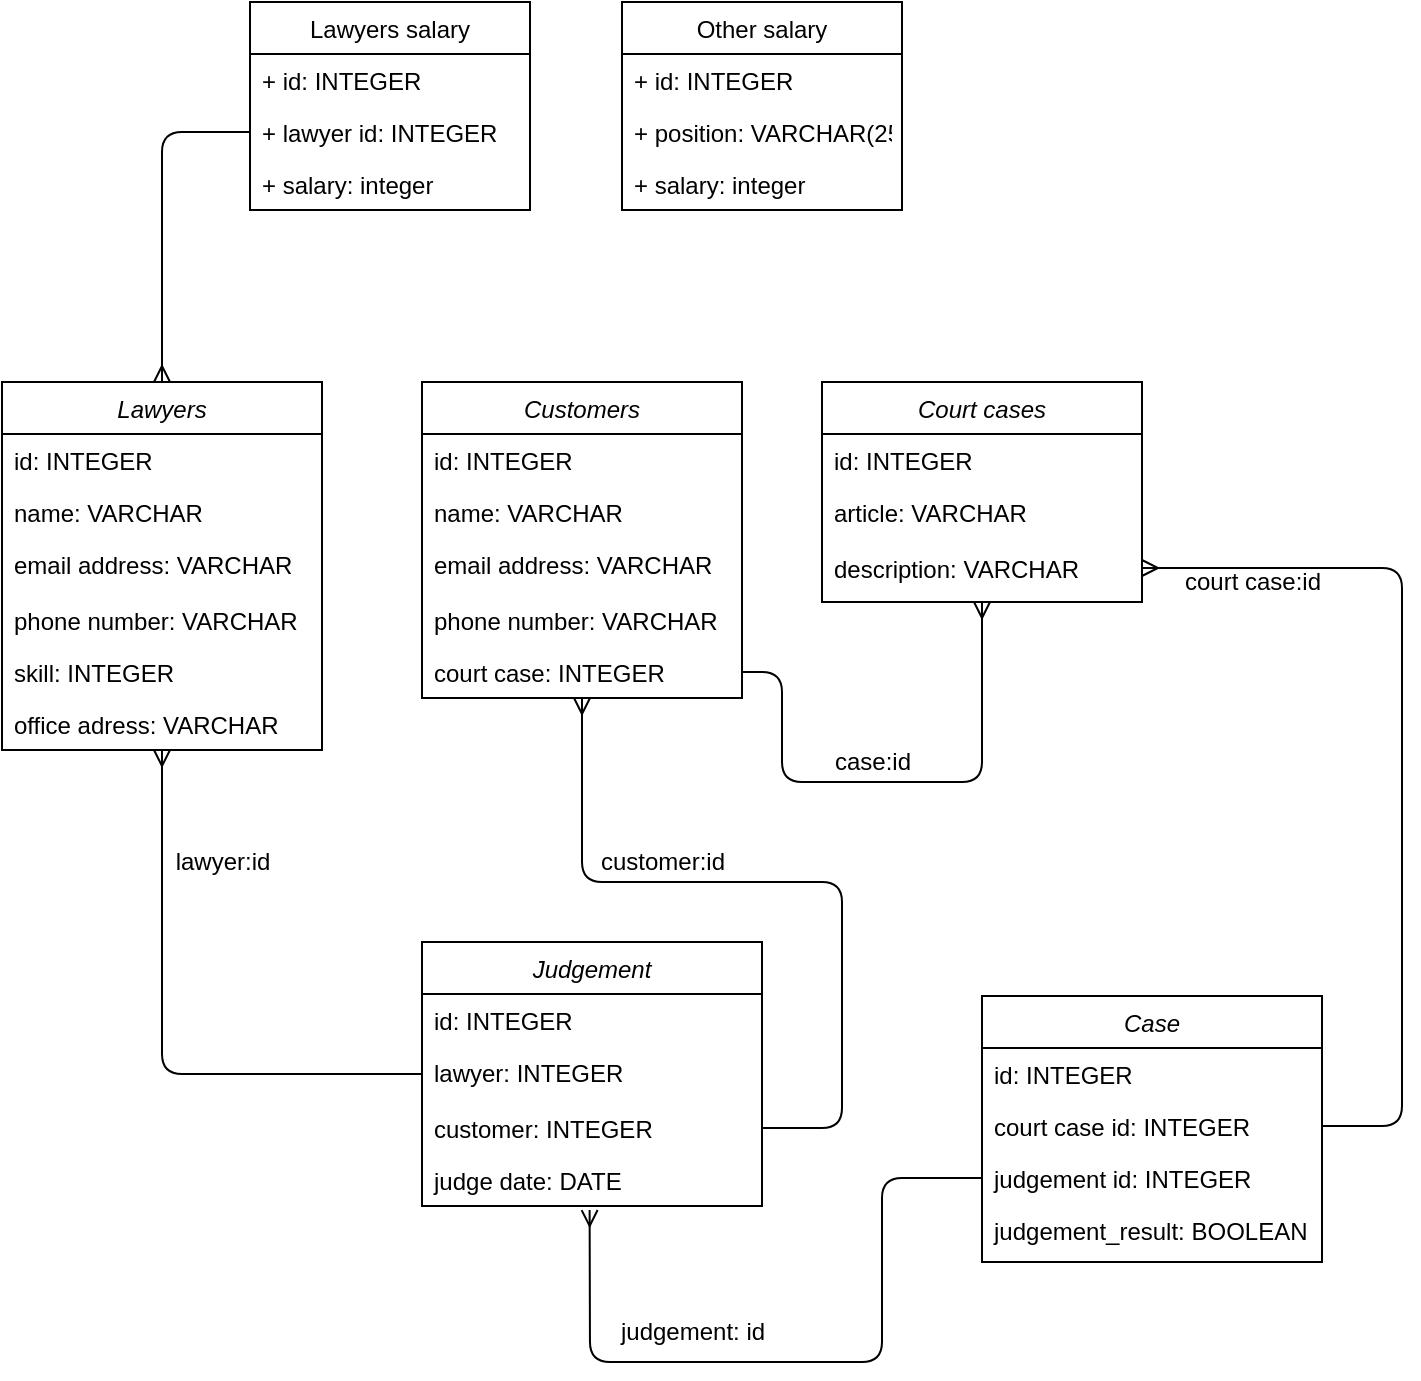 <mxfile version="16.0.2" type="device"><diagram id="C5RBs43oDa-KdzZeNtuy" name="Page-1"><mxGraphModel dx="1303" dy="2054" grid="1" gridSize="10" guides="1" tooltips="1" connect="1" arrows="1" fold="1" page="1" pageScale="1" pageWidth="827" pageHeight="1169" math="0" shadow="0"><root><mxCell id="WIyWlLk6GJQsqaUBKTNV-0"/><mxCell id="WIyWlLk6GJQsqaUBKTNV-1" parent="WIyWlLk6GJQsqaUBKTNV-0"/><mxCell id="zkfFHV4jXpPFQw0GAbJ--0" value="Lawyers" style="swimlane;fontStyle=2;align=center;verticalAlign=top;childLayout=stackLayout;horizontal=1;startSize=26;horizontalStack=0;resizeParent=1;resizeLast=0;collapsible=1;marginBottom=0;rounded=0;shadow=0;strokeWidth=1;" parent="WIyWlLk6GJQsqaUBKTNV-1" vertex="1"><mxGeometry x="220" y="120" width="160" height="184" as="geometry"><mxRectangle x="220" y="120" width="160" height="26" as="alternateBounds"/></mxGeometry></mxCell><mxCell id="lcgOgdAdc_1nlAtPbzWW-41" value="id: INTEGER" style="text;align=left;verticalAlign=top;spacingLeft=4;spacingRight=4;overflow=hidden;rotatable=0;points=[[0,0.5],[1,0.5]];portConstraint=eastwest;" parent="zkfFHV4jXpPFQw0GAbJ--0" vertex="1"><mxGeometry y="26" width="160" height="26" as="geometry"/></mxCell><mxCell id="zkfFHV4jXpPFQw0GAbJ--1" value="name: VARCHAR" style="text;align=left;verticalAlign=top;spacingLeft=4;spacingRight=4;overflow=hidden;rotatable=0;points=[[0,0.5],[1,0.5]];portConstraint=eastwest;" parent="zkfFHV4jXpPFQw0GAbJ--0" vertex="1"><mxGeometry y="52" width="160" height="26" as="geometry"/></mxCell><mxCell id="zkfFHV4jXpPFQw0GAbJ--3" value="email address: VARCHAR" style="text;align=left;verticalAlign=top;spacingLeft=4;spacingRight=4;overflow=hidden;rotatable=0;points=[[0,0.5],[1,0.5]];portConstraint=eastwest;rounded=0;shadow=0;html=0;" parent="zkfFHV4jXpPFQw0GAbJ--0" vertex="1"><mxGeometry y="78" width="160" height="28" as="geometry"/></mxCell><mxCell id="zkfFHV4jXpPFQw0GAbJ--2" value="phone number: VARCHAR" style="text;align=left;verticalAlign=top;spacingLeft=4;spacingRight=4;overflow=hidden;rotatable=0;points=[[0,0.5],[1,0.5]];portConstraint=eastwest;rounded=0;shadow=0;html=0;" parent="zkfFHV4jXpPFQw0GAbJ--0" vertex="1"><mxGeometry y="106" width="160" height="26" as="geometry"/></mxCell><mxCell id="QeIfb_Rh8CYQIauC-Pmq-0" value="skill: INTEGER" style="text;align=left;verticalAlign=top;spacingLeft=4;spacingRight=4;overflow=hidden;rotatable=0;points=[[0,0.5],[1,0.5]];portConstraint=eastwest;rounded=0;shadow=0;html=0;" parent="zkfFHV4jXpPFQw0GAbJ--0" vertex="1"><mxGeometry y="132" width="160" height="26" as="geometry"/></mxCell><mxCell id="lcgOgdAdc_1nlAtPbzWW-9" value="office adress: VARCHAR" style="text;align=left;verticalAlign=top;spacingLeft=4;spacingRight=4;overflow=hidden;rotatable=0;points=[[0,0.5],[1,0.5]];portConstraint=eastwest;rounded=0;shadow=0;html=0;" parent="zkfFHV4jXpPFQw0GAbJ--0" vertex="1"><mxGeometry y="158" width="160" height="26" as="geometry"/></mxCell><mxCell id="QeIfb_Rh8CYQIauC-Pmq-3" value="Customers" style="swimlane;fontStyle=2;align=center;verticalAlign=top;childLayout=stackLayout;horizontal=1;startSize=26;horizontalStack=0;resizeParent=1;resizeLast=0;collapsible=1;marginBottom=0;rounded=0;shadow=0;strokeWidth=1;" parent="WIyWlLk6GJQsqaUBKTNV-1" vertex="1"><mxGeometry x="430" y="120" width="160" height="158" as="geometry"><mxRectangle x="220" y="120" width="160" height="26" as="alternateBounds"/></mxGeometry></mxCell><mxCell id="QeIfb_Rh8CYQIauC-Pmq-4" value="id: INTEGER" style="text;align=left;verticalAlign=top;spacingLeft=4;spacingRight=4;overflow=hidden;rotatable=0;points=[[0,0.5],[1,0.5]];portConstraint=eastwest;" parent="QeIfb_Rh8CYQIauC-Pmq-3" vertex="1"><mxGeometry y="26" width="160" height="26" as="geometry"/></mxCell><mxCell id="lcgOgdAdc_1nlAtPbzWW-42" value="name: VARCHAR" style="text;align=left;verticalAlign=top;spacingLeft=4;spacingRight=4;overflow=hidden;rotatable=0;points=[[0,0.5],[1,0.5]];portConstraint=eastwest;" parent="QeIfb_Rh8CYQIauC-Pmq-3" vertex="1"><mxGeometry y="52" width="160" height="26" as="geometry"/></mxCell><mxCell id="QeIfb_Rh8CYQIauC-Pmq-5" value="email address: VARCHAR" style="text;align=left;verticalAlign=top;spacingLeft=4;spacingRight=4;overflow=hidden;rotatable=0;points=[[0,0.5],[1,0.5]];portConstraint=eastwest;rounded=0;shadow=0;html=0;" parent="QeIfb_Rh8CYQIauC-Pmq-3" vertex="1"><mxGeometry y="78" width="160" height="28" as="geometry"/></mxCell><mxCell id="QeIfb_Rh8CYQIauC-Pmq-6" value="phone number: VARCHAR" style="text;align=left;verticalAlign=top;spacingLeft=4;spacingRight=4;overflow=hidden;rotatable=0;points=[[0,0.5],[1,0.5]];portConstraint=eastwest;rounded=0;shadow=0;html=0;" parent="QeIfb_Rh8CYQIauC-Pmq-3" vertex="1"><mxGeometry y="106" width="160" height="26" as="geometry"/></mxCell><mxCell id="lcgOgdAdc_1nlAtPbzWW-12" value="court case: INTEGER" style="text;align=left;verticalAlign=top;spacingLeft=4;spacingRight=4;overflow=hidden;rotatable=0;points=[[0,0.5],[1,0.5]];portConstraint=eastwest;rounded=0;shadow=0;html=0;" parent="QeIfb_Rh8CYQIauC-Pmq-3" vertex="1"><mxGeometry y="132" width="160" height="26" as="geometry"/></mxCell><mxCell id="QeIfb_Rh8CYQIauC-Pmq-9" value="Court cases" style="swimlane;fontStyle=2;align=center;verticalAlign=top;childLayout=stackLayout;horizontal=1;startSize=26;horizontalStack=0;resizeParent=1;resizeLast=0;collapsible=1;marginBottom=0;rounded=0;shadow=0;strokeWidth=1;" parent="WIyWlLk6GJQsqaUBKTNV-1" vertex="1"><mxGeometry x="630" y="120" width="160" height="110" as="geometry"><mxRectangle x="220" y="120" width="160" height="26" as="alternateBounds"/></mxGeometry></mxCell><mxCell id="QeIfb_Rh8CYQIauC-Pmq-10" value="id: INTEGER" style="text;align=left;verticalAlign=top;spacingLeft=4;spacingRight=4;overflow=hidden;rotatable=0;points=[[0,0.5],[1,0.5]];portConstraint=eastwest;" parent="QeIfb_Rh8CYQIauC-Pmq-9" vertex="1"><mxGeometry y="26" width="160" height="26" as="geometry"/></mxCell><mxCell id="QeIfb_Rh8CYQIauC-Pmq-11" value="article: VARCHAR" style="text;align=left;verticalAlign=top;spacingLeft=4;spacingRight=4;overflow=hidden;rotatable=0;points=[[0,0.5],[1,0.5]];portConstraint=eastwest;rounded=0;shadow=0;html=0;" parent="QeIfb_Rh8CYQIauC-Pmq-9" vertex="1"><mxGeometry y="52" width="160" height="28" as="geometry"/></mxCell><mxCell id="QeIfb_Rh8CYQIauC-Pmq-12" value="description: VARCHAR" style="text;align=left;verticalAlign=top;spacingLeft=4;spacingRight=4;overflow=hidden;rotatable=0;points=[[0,0.5],[1,0.5]];portConstraint=eastwest;rounded=0;shadow=0;html=0;" parent="QeIfb_Rh8CYQIauC-Pmq-9" vertex="1"><mxGeometry y="80" width="160" height="26" as="geometry"/></mxCell><mxCell id="QeIfb_Rh8CYQIauC-Pmq-19" value="" style="endArrow=ERmany;html=1;entryX=0.5;entryY=1;entryDx=0;entryDy=0;exitX=0;exitY=0.5;exitDx=0;exitDy=0;endFill=0;" parent="WIyWlLk6GJQsqaUBKTNV-1" source="lcgOgdAdc_1nlAtPbzWW-25" target="zkfFHV4jXpPFQw0GAbJ--0" edge="1"><mxGeometry width="50" height="50" relative="1" as="geometry"><mxPoint x="340" y="400" as="sourcePoint"/><mxPoint x="460" y="370" as="targetPoint"/><Array as="points"><mxPoint x="300" y="466"/><mxPoint x="300" y="360"/></Array></mxGeometry></mxCell><mxCell id="QeIfb_Rh8CYQIauC-Pmq-20" value="" style="endArrow=ERmany;html=1;entryX=0.5;entryY=1;entryDx=0;entryDy=0;exitX=1;exitY=0.5;exitDx=0;exitDy=0;endFill=0;" parent="WIyWlLk6GJQsqaUBKTNV-1" source="lcgOgdAdc_1nlAtPbzWW-26" target="QeIfb_Rh8CYQIauC-Pmq-3" edge="1"><mxGeometry width="50" height="50" relative="1" as="geometry"><mxPoint x="380.0" y="291" as="sourcePoint"/><mxPoint x="460" y="370" as="targetPoint"/><Array as="points"><mxPoint x="640" y="493"/><mxPoint x="640" y="370"/><mxPoint x="510" y="370"/></Array></mxGeometry></mxCell><mxCell id="QeIfb_Rh8CYQIauC-Pmq-21" value="" style="endArrow=ERmany;html=1;entryX=0.5;entryY=1;entryDx=0;entryDy=0;exitX=1;exitY=0.5;exitDx=0;exitDy=0;endFill=0;" parent="WIyWlLk6GJQsqaUBKTNV-1" source="lcgOgdAdc_1nlAtPbzWW-12" target="QeIfb_Rh8CYQIauC-Pmq-9" edge="1"><mxGeometry width="50" height="50" relative="1" as="geometry"><mxPoint x="410" y="420" as="sourcePoint"/><mxPoint x="460" y="370" as="targetPoint"/><Array as="points"><mxPoint x="610" y="265"/><mxPoint x="610" y="320"/><mxPoint x="710" y="320"/></Array></mxGeometry></mxCell><mxCell id="QeIfb_Rh8CYQIauC-Pmq-23" value="lawyer:id" style="text;html=1;align=center;verticalAlign=middle;resizable=0;points=[];autosize=1;strokeColor=none;fillColor=none;" parent="WIyWlLk6GJQsqaUBKTNV-1" vertex="1"><mxGeometry x="300" y="350" width="60" height="20" as="geometry"/></mxCell><mxCell id="QeIfb_Rh8CYQIauC-Pmq-24" value="customer:id" style="text;html=1;align=center;verticalAlign=middle;resizable=0;points=[];autosize=1;strokeColor=none;fillColor=none;" parent="WIyWlLk6GJQsqaUBKTNV-1" vertex="1"><mxGeometry x="510" y="350" width="80" height="20" as="geometry"/></mxCell><mxCell id="QeIfb_Rh8CYQIauC-Pmq-25" value="case:id" style="text;html=1;align=center;verticalAlign=middle;resizable=0;points=[];autosize=1;strokeColor=none;fillColor=none;" parent="WIyWlLk6GJQsqaUBKTNV-1" vertex="1"><mxGeometry x="630" y="300" width="50" height="20" as="geometry"/></mxCell><mxCell id="lcgOgdAdc_1nlAtPbzWW-23" value="Judgement" style="swimlane;fontStyle=2;align=center;verticalAlign=top;childLayout=stackLayout;horizontal=1;startSize=26;horizontalStack=0;resizeParent=1;resizeLast=0;collapsible=1;marginBottom=0;rounded=0;shadow=0;strokeWidth=1;" parent="WIyWlLk6GJQsqaUBKTNV-1" vertex="1"><mxGeometry x="430" y="400" width="170" height="132" as="geometry"><mxRectangle x="220" y="120" width="160" height="26" as="alternateBounds"/></mxGeometry></mxCell><mxCell id="lcgOgdAdc_1nlAtPbzWW-24" value="id: INTEGER" style="text;align=left;verticalAlign=top;spacingLeft=4;spacingRight=4;overflow=hidden;rotatable=0;points=[[0,0.5],[1,0.5]];portConstraint=eastwest;" parent="lcgOgdAdc_1nlAtPbzWW-23" vertex="1"><mxGeometry y="26" width="170" height="26" as="geometry"/></mxCell><mxCell id="lcgOgdAdc_1nlAtPbzWW-25" value="lawyer: INTEGER" style="text;align=left;verticalAlign=top;spacingLeft=4;spacingRight=4;overflow=hidden;rotatable=0;points=[[0,0.5],[1,0.5]];portConstraint=eastwest;rounded=0;shadow=0;html=0;" parent="lcgOgdAdc_1nlAtPbzWW-23" vertex="1"><mxGeometry y="52" width="170" height="28" as="geometry"/></mxCell><mxCell id="lcgOgdAdc_1nlAtPbzWW-26" value="customer: INTEGER" style="text;align=left;verticalAlign=top;spacingLeft=4;spacingRight=4;overflow=hidden;rotatable=0;points=[[0,0.5],[1,0.5]];portConstraint=eastwest;rounded=0;shadow=0;html=0;" parent="lcgOgdAdc_1nlAtPbzWW-23" vertex="1"><mxGeometry y="80" width="170" height="26" as="geometry"/></mxCell><mxCell id="lcgOgdAdc_1nlAtPbzWW-43" value="judge date: DATE" style="text;align=left;verticalAlign=top;spacingLeft=4;spacingRight=4;overflow=hidden;rotatable=0;points=[[0,0.5],[1,0.5]];portConstraint=eastwest;rounded=0;shadow=0;html=0;" parent="lcgOgdAdc_1nlAtPbzWW-23" vertex="1"><mxGeometry y="106" width="170" height="26" as="geometry"/></mxCell><mxCell id="JS2vt8vesZ1KQeMDN9yU-7" value="Case" style="swimlane;fontStyle=2;align=center;verticalAlign=top;childLayout=stackLayout;horizontal=1;startSize=26;horizontalStack=0;resizeParent=1;resizeLast=0;collapsible=1;marginBottom=0;rounded=0;shadow=0;strokeWidth=1;" parent="WIyWlLk6GJQsqaUBKTNV-1" vertex="1"><mxGeometry x="710" y="427" width="170" height="133" as="geometry"><mxRectangle x="220" y="120" width="160" height="26" as="alternateBounds"/></mxGeometry></mxCell><mxCell id="JS2vt8vesZ1KQeMDN9yU-8" value="id: INTEGER" style="text;align=left;verticalAlign=top;spacingLeft=4;spacingRight=4;overflow=hidden;rotatable=0;points=[[0,0.5],[1,0.5]];portConstraint=eastwest;" parent="JS2vt8vesZ1KQeMDN9yU-7" vertex="1"><mxGeometry y="26" width="170" height="26" as="geometry"/></mxCell><mxCell id="JS2vt8vesZ1KQeMDN9yU-10" value="court case id: INTEGER" style="text;align=left;verticalAlign=top;spacingLeft=4;spacingRight=4;overflow=hidden;rotatable=0;points=[[0,0.5],[1,0.5]];portConstraint=eastwest;rounded=0;shadow=0;html=0;" parent="JS2vt8vesZ1KQeMDN9yU-7" vertex="1"><mxGeometry y="52" width="170" height="26" as="geometry"/></mxCell><mxCell id="JS2vt8vesZ1KQeMDN9yU-11" value="judgement id: INTEGER" style="text;align=left;verticalAlign=top;spacingLeft=4;spacingRight=4;overflow=hidden;rotatable=0;points=[[0,0.5],[1,0.5]];portConstraint=eastwest;rounded=0;shadow=0;html=0;" parent="JS2vt8vesZ1KQeMDN9yU-7" vertex="1"><mxGeometry y="78" width="170" height="26" as="geometry"/></mxCell><mxCell id="JS2vt8vesZ1KQeMDN9yU-12" value="judgement_result: BOOLEAN" style="text;align=left;verticalAlign=top;spacingLeft=4;spacingRight=4;overflow=hidden;rotatable=0;points=[[0,0.5],[1,0.5]];portConstraint=eastwest;rounded=0;shadow=0;html=0;" parent="JS2vt8vesZ1KQeMDN9yU-7" vertex="1"><mxGeometry y="104" width="170" height="26" as="geometry"/></mxCell><mxCell id="JS2vt8vesZ1KQeMDN9yU-13" value="" style="endArrow=ERmany;html=1;exitX=0;exitY=0.5;exitDx=0;exitDy=0;entryX=0.493;entryY=1.078;entryDx=0;entryDy=0;entryPerimeter=0;endFill=0;" parent="WIyWlLk6GJQsqaUBKTNV-1" source="JS2vt8vesZ1KQeMDN9yU-11" target="lcgOgdAdc_1nlAtPbzWW-43" edge="1"><mxGeometry width="50" height="50" relative="1" as="geometry"><mxPoint x="740" y="313.0" as="sourcePoint"/><mxPoint x="510" y="580" as="targetPoint"/><Array as="points"><mxPoint x="660" y="518"/><mxPoint x="660" y="610"/><mxPoint x="514" y="610"/></Array></mxGeometry></mxCell><mxCell id="JS2vt8vesZ1KQeMDN9yU-14" value="" style="endArrow=ERmany;html=1;entryX=1;entryY=0.5;entryDx=0;entryDy=0;exitX=1;exitY=0.5;exitDx=0;exitDy=0;endFill=0;" parent="WIyWlLk6GJQsqaUBKTNV-1" source="JS2vt8vesZ1KQeMDN9yU-10" target="QeIfb_Rh8CYQIauC-Pmq-12" edge="1"><mxGeometry width="50" height="50" relative="1" as="geometry"><mxPoint x="840" y="300.0" as="sourcePoint"/><mxPoint x="960" y="265" as="targetPoint"/><Array as="points"><mxPoint x="920" y="492"/><mxPoint x="920" y="213"/></Array></mxGeometry></mxCell><mxCell id="JS2vt8vesZ1KQeMDN9yU-15" value="court case:id" style="text;html=1;align=center;verticalAlign=middle;resizable=0;points=[];autosize=1;strokeColor=none;fillColor=none;" parent="WIyWlLk6GJQsqaUBKTNV-1" vertex="1"><mxGeometry x="805" y="210" width="80" height="20" as="geometry"/></mxCell><mxCell id="JS2vt8vesZ1KQeMDN9yU-16" value="judgement: id" style="text;html=1;align=center;verticalAlign=middle;resizable=0;points=[];autosize=1;strokeColor=none;fillColor=none;" parent="WIyWlLk6GJQsqaUBKTNV-1" vertex="1"><mxGeometry x="520" y="585" width="90" height="20" as="geometry"/></mxCell><mxCell id="JuQArEUlgoxzl4nDgDyz-0" value="Lawyers salary" style="swimlane;fontStyle=0;childLayout=stackLayout;horizontal=1;startSize=26;fillColor=none;horizontalStack=0;resizeParent=1;resizeParentMax=0;resizeLast=0;collapsible=1;marginBottom=0;" vertex="1" parent="WIyWlLk6GJQsqaUBKTNV-1"><mxGeometry x="344" y="-70" width="140" height="104" as="geometry"/></mxCell><mxCell id="JuQArEUlgoxzl4nDgDyz-1" value="+ id: INTEGER" style="text;strokeColor=none;fillColor=none;align=left;verticalAlign=top;spacingLeft=4;spacingRight=4;overflow=hidden;rotatable=0;points=[[0,0.5],[1,0.5]];portConstraint=eastwest;" vertex="1" parent="JuQArEUlgoxzl4nDgDyz-0"><mxGeometry y="26" width="140" height="26" as="geometry"/></mxCell><mxCell id="JuQArEUlgoxzl4nDgDyz-2" value="+ lawyer id: INTEGER" style="text;strokeColor=none;fillColor=none;align=left;verticalAlign=top;spacingLeft=4;spacingRight=4;overflow=hidden;rotatable=0;points=[[0,0.5],[1,0.5]];portConstraint=eastwest;" vertex="1" parent="JuQArEUlgoxzl4nDgDyz-0"><mxGeometry y="52" width="140" height="26" as="geometry"/></mxCell><mxCell id="JuQArEUlgoxzl4nDgDyz-3" value="+ salary: integer" style="text;strokeColor=none;fillColor=none;align=left;verticalAlign=top;spacingLeft=4;spacingRight=4;overflow=hidden;rotatable=0;points=[[0,0.5],[1,0.5]];portConstraint=eastwest;" vertex="1" parent="JuQArEUlgoxzl4nDgDyz-0"><mxGeometry y="78" width="140" height="26" as="geometry"/></mxCell><mxCell id="JuQArEUlgoxzl4nDgDyz-5" style="rounded=1;orthogonalLoop=1;jettySize=auto;html=1;exitX=0;exitY=0.5;exitDx=0;exitDy=0;entryX=0.5;entryY=0;entryDx=0;entryDy=0;endArrow=ERmany;endFill=0;edgeStyle=orthogonalEdgeStyle;" edge="1" parent="WIyWlLk6GJQsqaUBKTNV-1" source="JuQArEUlgoxzl4nDgDyz-2" target="zkfFHV4jXpPFQw0GAbJ--0"><mxGeometry relative="1" as="geometry"/></mxCell><mxCell id="JuQArEUlgoxzl4nDgDyz-6" value="Other salary" style="swimlane;fontStyle=0;childLayout=stackLayout;horizontal=1;startSize=26;fillColor=none;horizontalStack=0;resizeParent=1;resizeParentMax=0;resizeLast=0;collapsible=1;marginBottom=0;" vertex="1" parent="WIyWlLk6GJQsqaUBKTNV-1"><mxGeometry x="530" y="-70" width="140" height="104" as="geometry"/></mxCell><mxCell id="JuQArEUlgoxzl4nDgDyz-7" value="+ id: INTEGER" style="text;strokeColor=none;fillColor=none;align=left;verticalAlign=top;spacingLeft=4;spacingRight=4;overflow=hidden;rotatable=0;points=[[0,0.5],[1,0.5]];portConstraint=eastwest;" vertex="1" parent="JuQArEUlgoxzl4nDgDyz-6"><mxGeometry y="26" width="140" height="26" as="geometry"/></mxCell><mxCell id="JuQArEUlgoxzl4nDgDyz-8" value="+ position: VARCHAR(255)" style="text;strokeColor=none;fillColor=none;align=left;verticalAlign=top;spacingLeft=4;spacingRight=4;overflow=hidden;rotatable=0;points=[[0,0.5],[1,0.5]];portConstraint=eastwest;" vertex="1" parent="JuQArEUlgoxzl4nDgDyz-6"><mxGeometry y="52" width="140" height="26" as="geometry"/></mxCell><mxCell id="JuQArEUlgoxzl4nDgDyz-9" value="+ salary: integer" style="text;strokeColor=none;fillColor=none;align=left;verticalAlign=top;spacingLeft=4;spacingRight=4;overflow=hidden;rotatable=0;points=[[0,0.5],[1,0.5]];portConstraint=eastwest;" vertex="1" parent="JuQArEUlgoxzl4nDgDyz-6"><mxGeometry y="78" width="140" height="26" as="geometry"/></mxCell></root></mxGraphModel></diagram></mxfile>